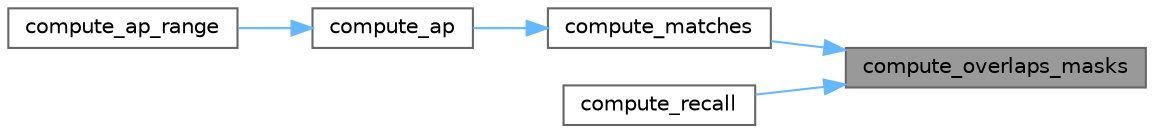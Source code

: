 digraph "compute_overlaps_masks"
{
 // LATEX_PDF_SIZE
  bgcolor="transparent";
  edge [fontname=Helvetica,fontsize=10,labelfontname=Helvetica,labelfontsize=10];
  node [fontname=Helvetica,fontsize=10,shape=box,height=0.2,width=0.4];
  rankdir="RL";
  Node1 [id="Node000001",label="compute_overlaps_masks",height=0.2,width=0.4,color="gray40", fillcolor="grey60", style="filled", fontcolor="black",tooltip=" "];
  Node1 -> Node2 [id="edge1_Node000001_Node000002",dir="back",color="steelblue1",style="solid",tooltip=" "];
  Node2 [id="Node000002",label="compute_matches",height=0.2,width=0.4,color="grey40", fillcolor="white", style="filled",URL="$a00136.html#af5f7f7aa33fdb94ed802f23199ad0d56",tooltip=" "];
  Node2 -> Node3 [id="edge2_Node000002_Node000003",dir="back",color="steelblue1",style="solid",tooltip=" "];
  Node3 [id="Node000003",label="compute_ap",height=0.2,width=0.4,color="grey40", fillcolor="white", style="filled",URL="$a00136.html#aa2a69305337265325ecceb7631d94f5d",tooltip=" "];
  Node3 -> Node4 [id="edge3_Node000003_Node000004",dir="back",color="steelblue1",style="solid",tooltip=" "];
  Node4 [id="Node000004",label="compute_ap_range",height=0.2,width=0.4,color="grey40", fillcolor="white", style="filled",URL="$a00136.html#a629c576d5b82079e1236348613463e95",tooltip=" "];
  Node1 -> Node5 [id="edge4_Node000001_Node000005",dir="back",color="steelblue1",style="solid",tooltip=" "];
  Node5 [id="Node000005",label="compute_recall",height=0.2,width=0.4,color="grey40", fillcolor="white", style="filled",URL="$a00136.html#a5f05888211cf7c5a974ca4596fdb3718",tooltip=" "];
}
